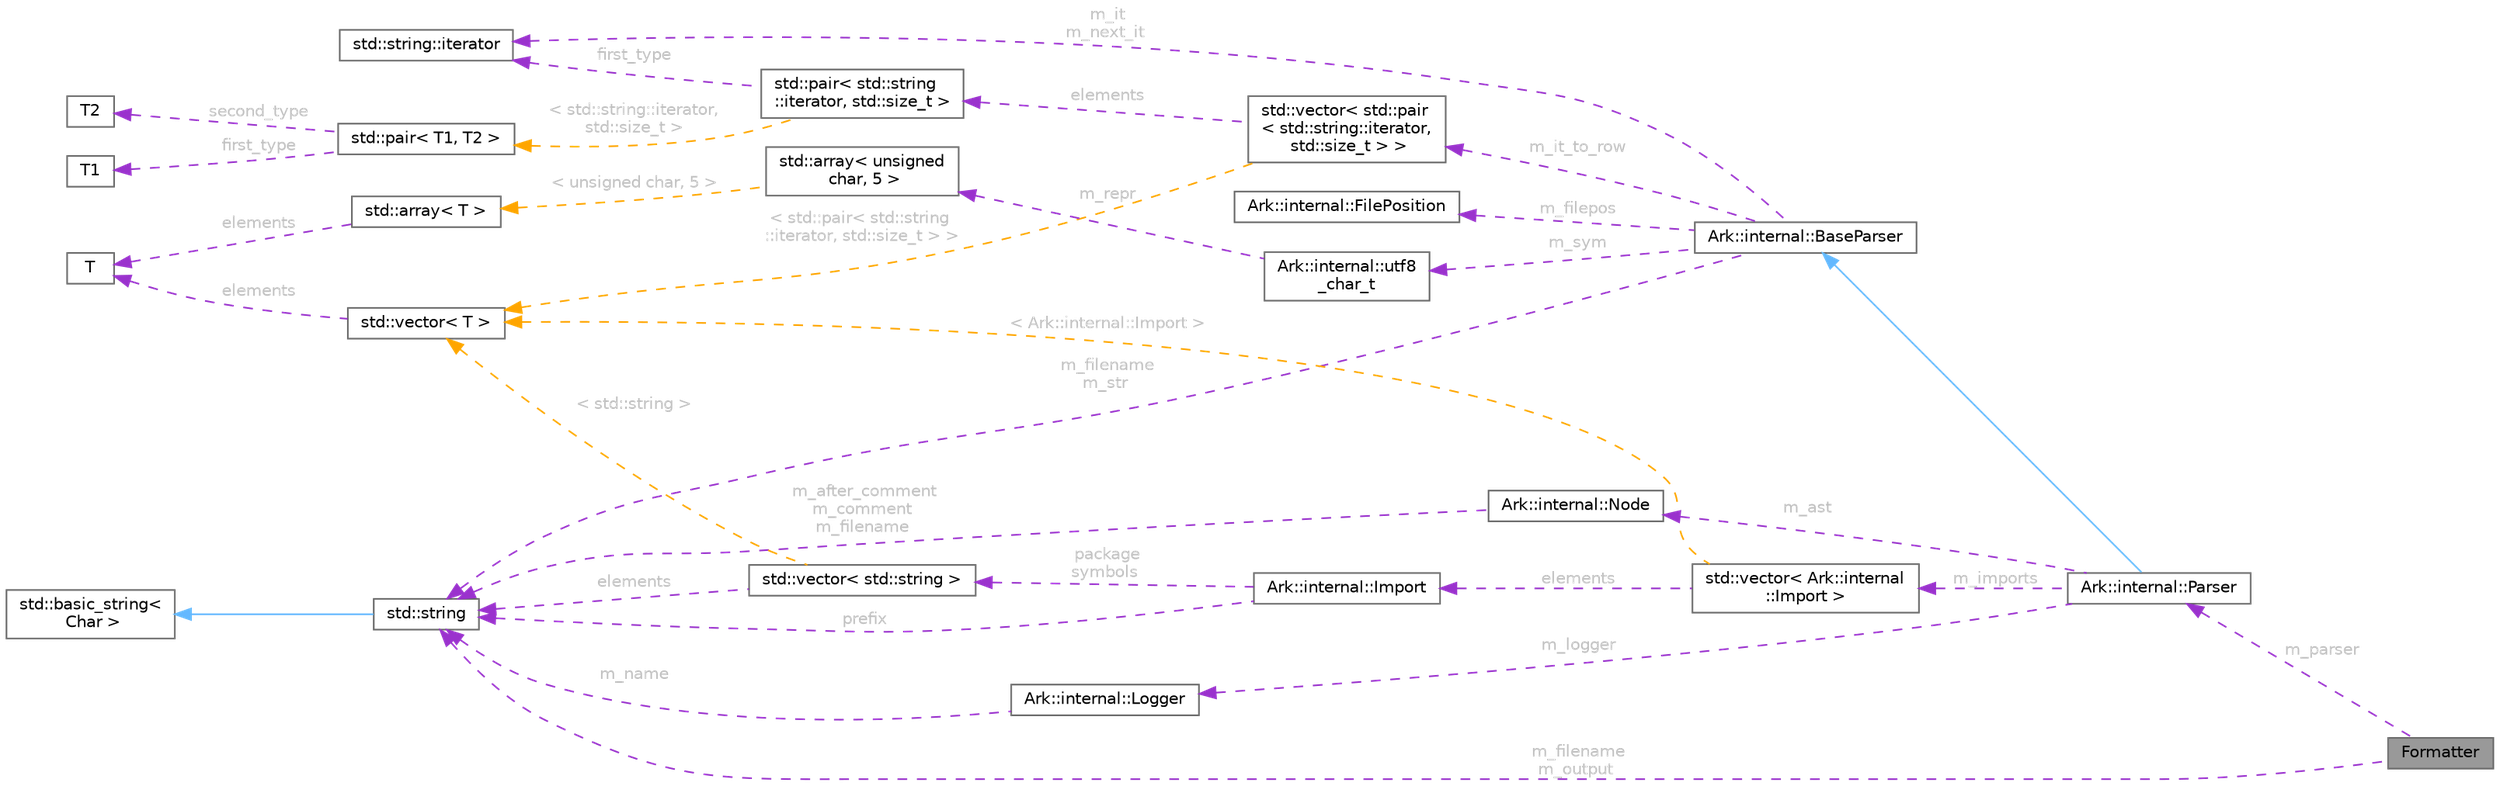 digraph "Formatter"
{
 // INTERACTIVE_SVG=YES
 // LATEX_PDF_SIZE
  bgcolor="transparent";
  edge [fontname=Helvetica,fontsize=10,labelfontname=Helvetica,labelfontsize=10];
  node [fontname=Helvetica,fontsize=10,shape=box,height=0.2,width=0.4];
  rankdir="LR";
  Node1 [id="Node000001",label="Formatter",height=0.2,width=0.4,color="gray40", fillcolor="grey60", style="filled", fontcolor="black",tooltip=" "];
  Node2 -> Node1 [id="edge1_Node000001_Node000002",dir="back",color="darkorchid3",style="dashed",tooltip=" ",label=" m_filename\nm_output",fontcolor="grey" ];
  Node2 [id="Node000002",label="std::string",height=0.2,width=0.4,color="gray40", fillcolor="white", style="filled",tooltip=" "];
  Node3 -> Node2 [id="edge2_Node000002_Node000003",dir="back",color="steelblue1",style="solid",tooltip=" "];
  Node3 [id="Node000003",label="std::basic_string\<\l Char \>",height=0.2,width=0.4,color="gray40", fillcolor="white", style="filled",tooltip=" "];
  Node4 -> Node1 [id="edge3_Node000001_Node000004",dir="back",color="darkorchid3",style="dashed",tooltip=" ",label=" m_parser",fontcolor="grey" ];
  Node4 [id="Node000004",label="Ark::internal::Parser",height=0.2,width=0.4,color="gray40", fillcolor="white", style="filled",URL="$d9/d0c/classArk_1_1internal_1_1Parser.html",tooltip=" "];
  Node5 -> Node4 [id="edge4_Node000004_Node000005",dir="back",color="steelblue1",style="solid",tooltip=" "];
  Node5 [id="Node000005",label="Ark::internal::BaseParser",height=0.2,width=0.4,color="gray40", fillcolor="white", style="filled",URL="$d8/d00/classArk_1_1internal_1_1BaseParser.html",tooltip=" "];
  Node2 -> Node5 [id="edge5_Node000005_Node000002",dir="back",color="darkorchid3",style="dashed",tooltip=" ",label=" m_filename\nm_str",fontcolor="grey" ];
  Node6 -> Node5 [id="edge6_Node000005_Node000006",dir="back",color="darkorchid3",style="dashed",tooltip=" ",label=" m_it_to_row",fontcolor="grey" ];
  Node6 [id="Node000006",label="std::vector\< std::pair\l\< std::string::iterator,\l std::size_t \> \>",height=0.2,width=0.4,color="gray40", fillcolor="white", style="filled",tooltip=" "];
  Node7 -> Node6 [id="edge7_Node000006_Node000007",dir="back",color="darkorchid3",style="dashed",tooltip=" ",label=" elements",fontcolor="grey" ];
  Node7 [id="Node000007",label="std::pair\< std::string\l::iterator, std::size_t \>",height=0.2,width=0.4,color="gray40", fillcolor="white", style="filled",tooltip=" "];
  Node8 -> Node7 [id="edge8_Node000007_Node000008",dir="back",color="darkorchid3",style="dashed",tooltip=" ",label=" first_type",fontcolor="grey" ];
  Node8 [id="Node000008",label="std::string::iterator",height=0.2,width=0.4,color="gray40", fillcolor="white", style="filled",tooltip=" "];
  Node9 -> Node7 [id="edge9_Node000007_Node000009",dir="back",color="orange",style="dashed",tooltip=" ",label=" \< std::string::iterator,\l std::size_t \>",fontcolor="grey" ];
  Node9 [id="Node000009",label="std::pair\< T1, T2 \>",height=0.2,width=0.4,color="gray40", fillcolor="white", style="filled",tooltip=" "];
  Node10 -> Node9 [id="edge10_Node000009_Node000010",dir="back",color="darkorchid3",style="dashed",tooltip=" ",label=" first_type",fontcolor="grey" ];
  Node10 [id="Node000010",label="T1",height=0.2,width=0.4,color="gray40", fillcolor="white", style="filled",tooltip=" "];
  Node11 -> Node9 [id="edge11_Node000009_Node000011",dir="back",color="darkorchid3",style="dashed",tooltip=" ",label=" second_type",fontcolor="grey" ];
  Node11 [id="Node000011",label="T2",height=0.2,width=0.4,color="gray40", fillcolor="white", style="filled",tooltip=" "];
  Node12 -> Node6 [id="edge12_Node000006_Node000012",dir="back",color="orange",style="dashed",tooltip=" ",label=" \< std::pair\< std::string\l::iterator, std::size_t \> \>",fontcolor="grey" ];
  Node12 [id="Node000012",label="std::vector\< T \>",height=0.2,width=0.4,color="gray40", fillcolor="white", style="filled",tooltip=" "];
  Node13 -> Node12 [id="edge13_Node000012_Node000013",dir="back",color="darkorchid3",style="dashed",tooltip=" ",label=" elements",fontcolor="grey" ];
  Node13 [id="Node000013",label="T",height=0.2,width=0.4,color="gray40", fillcolor="white", style="filled",tooltip=" "];
  Node8 -> Node5 [id="edge14_Node000005_Node000008",dir="back",color="darkorchid3",style="dashed",tooltip=" ",label=" m_it\nm_next_it",fontcolor="grey" ];
  Node14 -> Node5 [id="edge15_Node000005_Node000014",dir="back",color="darkorchid3",style="dashed",tooltip=" ",label=" m_sym",fontcolor="grey" ];
  Node14 [id="Node000014",label="Ark::internal::utf8\l_char_t",height=0.2,width=0.4,color="gray40", fillcolor="white", style="filled",URL="$df/d83/classArk_1_1internal_1_1utf8__char__t.html",tooltip=" "];
  Node15 -> Node14 [id="edge16_Node000014_Node000015",dir="back",color="darkorchid3",style="dashed",tooltip=" ",label=" m_repr",fontcolor="grey" ];
  Node15 [id="Node000015",label="std::array\< unsigned\l char, 5 \>",height=0.2,width=0.4,color="gray40", fillcolor="white", style="filled",tooltip=" "];
  Node16 -> Node15 [id="edge17_Node000015_Node000016",dir="back",color="orange",style="dashed",tooltip=" ",label=" \< unsigned char, 5 \>",fontcolor="grey" ];
  Node16 [id="Node000016",label="std::array\< T \>",height=0.2,width=0.4,color="gray40", fillcolor="white", style="filled",tooltip=" "];
  Node13 -> Node16 [id="edge18_Node000016_Node000013",dir="back",color="darkorchid3",style="dashed",tooltip=" ",label=" elements",fontcolor="grey" ];
  Node17 -> Node5 [id="edge19_Node000005_Node000017",dir="back",color="darkorchid3",style="dashed",tooltip=" ",label=" m_filepos",fontcolor="grey" ];
  Node17 [id="Node000017",label="Ark::internal::FilePosition",height=0.2,width=0.4,color="gray40", fillcolor="white", style="filled",URL="$dd/d0e/structArk_1_1internal_1_1FilePosition.html",tooltip="Describe a position in a given file ; handled by the BaseParser."];
  Node18 -> Node4 [id="edge20_Node000004_Node000018",dir="back",color="darkorchid3",style="dashed",tooltip=" ",label=" m_logger",fontcolor="grey" ];
  Node18 [id="Node000018",label="Ark::internal::Logger",height=0.2,width=0.4,color="gray40", fillcolor="white", style="filled",URL="$d6/d2f/classArk_1_1internal_1_1Logger.html",tooltip=" "];
  Node2 -> Node18 [id="edge21_Node000018_Node000002",dir="back",color="darkorchid3",style="dashed",tooltip=" ",label=" m_name",fontcolor="grey" ];
  Node19 -> Node4 [id="edge22_Node000004_Node000019",dir="back",color="darkorchid3",style="dashed",tooltip=" ",label=" m_ast",fontcolor="grey" ];
  Node19 [id="Node000019",label="Ark::internal::Node",height=0.2,width=0.4,color="gray40", fillcolor="white", style="filled",URL="$dc/d9e/classArk_1_1internal_1_1Node.html",tooltip="A node of an Abstract Syntax Tree for ArkScript."];
  Node2 -> Node19 [id="edge23_Node000019_Node000002",dir="back",color="darkorchid3",style="dashed",tooltip=" ",label=" m_after_comment\nm_comment\nm_filename",fontcolor="grey" ];
  Node20 -> Node4 [id="edge24_Node000004_Node000020",dir="back",color="darkorchid3",style="dashed",tooltip=" ",label=" m_imports",fontcolor="grey" ];
  Node20 [id="Node000020",label="std::vector\< Ark::internal\l::Import \>",height=0.2,width=0.4,color="gray40", fillcolor="white", style="filled",tooltip=" "];
  Node21 -> Node20 [id="edge25_Node000020_Node000021",dir="back",color="darkorchid3",style="dashed",tooltip=" ",label=" elements",fontcolor="grey" ];
  Node21 [id="Node000021",label="Ark::internal::Import",height=0.2,width=0.4,color="gray40", fillcolor="white", style="filled",URL="$da/d03/structArk_1_1internal_1_1Import.html",tooltip=" "];
  Node2 -> Node21 [id="edge26_Node000021_Node000002",dir="back",color="darkorchid3",style="dashed",tooltip=" ",label=" prefix",fontcolor="grey" ];
  Node22 -> Node21 [id="edge27_Node000021_Node000022",dir="back",color="darkorchid3",style="dashed",tooltip=" ",label=" package\nsymbols",fontcolor="grey" ];
  Node22 [id="Node000022",label="std::vector\< std::string \>",height=0.2,width=0.4,color="gray40", fillcolor="white", style="filled",tooltip=" "];
  Node2 -> Node22 [id="edge28_Node000022_Node000002",dir="back",color="darkorchid3",style="dashed",tooltip=" ",label=" elements",fontcolor="grey" ];
  Node12 -> Node22 [id="edge29_Node000022_Node000012",dir="back",color="orange",style="dashed",tooltip=" ",label=" \< std::string \>",fontcolor="grey" ];
  Node12 -> Node20 [id="edge30_Node000020_Node000012",dir="back",color="orange",style="dashed",tooltip=" ",label=" \< Ark::internal::Import \>",fontcolor="grey" ];
}
